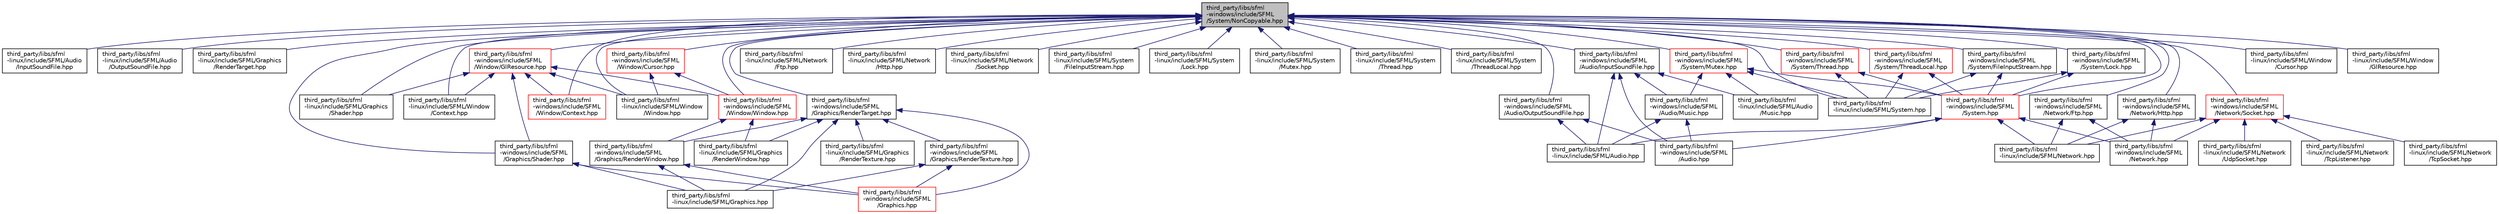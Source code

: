 digraph "third_party/libs/sfml-windows/include/SFML/System/NonCopyable.hpp"
{
 // LATEX_PDF_SIZE
  edge [fontname="Helvetica",fontsize="10",labelfontname="Helvetica",labelfontsize="10"];
  node [fontname="Helvetica",fontsize="10",shape=record];
  Node1 [label="third_party/libs/sfml\l-windows/include/SFML\l/System/NonCopyable.hpp",height=0.2,width=0.4,color="black", fillcolor="grey75", style="filled", fontcolor="black",tooltip=" "];
  Node1 -> Node2 [dir="back",color="midnightblue",fontsize="10",style="solid",fontname="Helvetica"];
  Node2 [label="third_party/libs/sfml\l-linux/include/SFML/Audio\l/InputSoundFile.hpp",height=0.2,width=0.4,color="black", fillcolor="white", style="filled",URL="$sfml-linux_2include_2SFML_2Audio_2InputSoundFile_8hpp.html",tooltip=" "];
  Node1 -> Node3 [dir="back",color="midnightblue",fontsize="10",style="solid",fontname="Helvetica"];
  Node3 [label="third_party/libs/sfml\l-linux/include/SFML/Audio\l/OutputSoundFile.hpp",height=0.2,width=0.4,color="black", fillcolor="white", style="filled",URL="$sfml-linux_2include_2SFML_2Audio_2OutputSoundFile_8hpp.html",tooltip=" "];
  Node1 -> Node4 [dir="back",color="midnightblue",fontsize="10",style="solid",fontname="Helvetica"];
  Node4 [label="third_party/libs/sfml\l-linux/include/SFML/Graphics\l/RenderTarget.hpp",height=0.2,width=0.4,color="black", fillcolor="white", style="filled",URL="$sfml-linux_2include_2SFML_2Graphics_2RenderTarget_8hpp.html",tooltip=" "];
  Node1 -> Node5 [dir="back",color="midnightblue",fontsize="10",style="solid",fontname="Helvetica"];
  Node5 [label="third_party/libs/sfml\l-linux/include/SFML/Graphics\l/Shader.hpp",height=0.2,width=0.4,color="black", fillcolor="white", style="filled",URL="$sfml-linux_2include_2SFML_2Graphics_2Shader_8hpp.html",tooltip=" "];
  Node1 -> Node6 [dir="back",color="midnightblue",fontsize="10",style="solid",fontname="Helvetica"];
  Node6 [label="third_party/libs/sfml\l-linux/include/SFML/Network\l/Ftp.hpp",height=0.2,width=0.4,color="black", fillcolor="white", style="filled",URL="$sfml-linux_2include_2SFML_2Network_2Ftp_8hpp.html",tooltip=" "];
  Node1 -> Node7 [dir="back",color="midnightblue",fontsize="10",style="solid",fontname="Helvetica"];
  Node7 [label="third_party/libs/sfml\l-linux/include/SFML/Network\l/Http.hpp",height=0.2,width=0.4,color="black", fillcolor="white", style="filled",URL="$sfml-linux_2include_2SFML_2Network_2Http_8hpp.html",tooltip=" "];
  Node1 -> Node8 [dir="back",color="midnightblue",fontsize="10",style="solid",fontname="Helvetica"];
  Node8 [label="third_party/libs/sfml\l-linux/include/SFML/Network\l/Socket.hpp",height=0.2,width=0.4,color="black", fillcolor="white", style="filled",URL="$sfml-linux_2include_2SFML_2Network_2Socket_8hpp.html",tooltip=" "];
  Node1 -> Node9 [dir="back",color="midnightblue",fontsize="10",style="solid",fontname="Helvetica"];
  Node9 [label="third_party/libs/sfml\l-linux/include/SFML/System\l/FileInputStream.hpp",height=0.2,width=0.4,color="black", fillcolor="white", style="filled",URL="$sfml-linux_2include_2SFML_2System_2FileInputStream_8hpp.html",tooltip=" "];
  Node1 -> Node10 [dir="back",color="midnightblue",fontsize="10",style="solid",fontname="Helvetica"];
  Node10 [label="third_party/libs/sfml\l-linux/include/SFML/System\l/Lock.hpp",height=0.2,width=0.4,color="black", fillcolor="white", style="filled",URL="$sfml-linux_2include_2SFML_2System_2Lock_8hpp.html",tooltip=" "];
  Node1 -> Node11 [dir="back",color="midnightblue",fontsize="10",style="solid",fontname="Helvetica"];
  Node11 [label="third_party/libs/sfml\l-linux/include/SFML/System\l/Mutex.hpp",height=0.2,width=0.4,color="black", fillcolor="white", style="filled",URL="$sfml-linux_2include_2SFML_2System_2Mutex_8hpp.html",tooltip=" "];
  Node1 -> Node12 [dir="back",color="midnightblue",fontsize="10",style="solid",fontname="Helvetica"];
  Node12 [label="third_party/libs/sfml\l-linux/include/SFML/System\l/Thread.hpp",height=0.2,width=0.4,color="black", fillcolor="white", style="filled",URL="$sfml-linux_2include_2SFML_2System_2Thread_8hpp.html",tooltip=" "];
  Node1 -> Node13 [dir="back",color="midnightblue",fontsize="10",style="solid",fontname="Helvetica"];
  Node13 [label="third_party/libs/sfml\l-linux/include/SFML/System\l/ThreadLocal.hpp",height=0.2,width=0.4,color="black", fillcolor="white", style="filled",URL="$sfml-linux_2include_2SFML_2System_2ThreadLocal_8hpp.html",tooltip=" "];
  Node1 -> Node14 [dir="back",color="midnightblue",fontsize="10",style="solid",fontname="Helvetica"];
  Node14 [label="third_party/libs/sfml\l-linux/include/SFML/System.hpp",height=0.2,width=0.4,color="black", fillcolor="white", style="filled",URL="$sfml-linux_2include_2SFML_2System_8hpp.html",tooltip=" "];
  Node1 -> Node15 [dir="back",color="midnightblue",fontsize="10",style="solid",fontname="Helvetica"];
  Node15 [label="third_party/libs/sfml\l-linux/include/SFML/Window\l/Context.hpp",height=0.2,width=0.4,color="black", fillcolor="white", style="filled",URL="$sfml-linux_2include_2SFML_2Window_2Context_8hpp.html",tooltip=" "];
  Node1 -> Node16 [dir="back",color="midnightblue",fontsize="10",style="solid",fontname="Helvetica"];
  Node16 [label="third_party/libs/sfml\l-linux/include/SFML/Window\l/Cursor.hpp",height=0.2,width=0.4,color="black", fillcolor="white", style="filled",URL="$sfml-linux_2include_2SFML_2Window_2Cursor_8hpp.html",tooltip=" "];
  Node1 -> Node17 [dir="back",color="midnightblue",fontsize="10",style="solid",fontname="Helvetica"];
  Node17 [label="third_party/libs/sfml\l-linux/include/SFML/Window\l/GlResource.hpp",height=0.2,width=0.4,color="black", fillcolor="white", style="filled",URL="$sfml-linux_2include_2SFML_2Window_2GlResource_8hpp.html",tooltip=" "];
  Node1 -> Node18 [dir="back",color="midnightblue",fontsize="10",style="solid",fontname="Helvetica"];
  Node18 [label="third_party/libs/sfml\l-linux/include/SFML/Window\l/Window.hpp",height=0.2,width=0.4,color="black", fillcolor="white", style="filled",URL="$sfml-linux_2include_2SFML_2Window_2Window_8hpp.html",tooltip=" "];
  Node1 -> Node19 [dir="back",color="midnightblue",fontsize="10",style="solid",fontname="Helvetica"];
  Node19 [label="third_party/libs/sfml\l-windows/include/SFML\l/Audio/InputSoundFile.hpp",height=0.2,width=0.4,color="black", fillcolor="white", style="filled",URL="$sfml-windows_2include_2SFML_2Audio_2InputSoundFile_8hpp.html",tooltip=" "];
  Node19 -> Node20 [dir="back",color="midnightblue",fontsize="10",style="solid",fontname="Helvetica"];
  Node20 [label="third_party/libs/sfml\l-linux/include/SFML/Audio\l/Music.hpp",height=0.2,width=0.4,color="black", fillcolor="white", style="filled",URL="$sfml-linux_2include_2SFML_2Audio_2Music_8hpp.html",tooltip=" "];
  Node19 -> Node21 [dir="back",color="midnightblue",fontsize="10",style="solid",fontname="Helvetica"];
  Node21 [label="third_party/libs/sfml\l-linux/include/SFML/Audio.hpp",height=0.2,width=0.4,color="black", fillcolor="white", style="filled",URL="$sfml-linux_2include_2SFML_2Audio_8hpp.html",tooltip=" "];
  Node19 -> Node22 [dir="back",color="midnightblue",fontsize="10",style="solid",fontname="Helvetica"];
  Node22 [label="third_party/libs/sfml\l-windows/include/SFML\l/Audio/Music.hpp",height=0.2,width=0.4,color="black", fillcolor="white", style="filled",URL="$sfml-windows_2include_2SFML_2Audio_2Music_8hpp.html",tooltip=" "];
  Node22 -> Node21 [dir="back",color="midnightblue",fontsize="10",style="solid",fontname="Helvetica"];
  Node22 -> Node23 [dir="back",color="midnightblue",fontsize="10",style="solid",fontname="Helvetica"];
  Node23 [label="third_party/libs/sfml\l-windows/include/SFML\l/Audio.hpp",height=0.2,width=0.4,color="black", fillcolor="white", style="filled",URL="$sfml-windows_2include_2SFML_2Audio_8hpp.html",tooltip=" "];
  Node19 -> Node23 [dir="back",color="midnightblue",fontsize="10",style="solid",fontname="Helvetica"];
  Node1 -> Node24 [dir="back",color="midnightblue",fontsize="10",style="solid",fontname="Helvetica"];
  Node24 [label="third_party/libs/sfml\l-windows/include/SFML\l/Audio/OutputSoundFile.hpp",height=0.2,width=0.4,color="black", fillcolor="white", style="filled",URL="$sfml-windows_2include_2SFML_2Audio_2OutputSoundFile_8hpp.html",tooltip=" "];
  Node24 -> Node21 [dir="back",color="midnightblue",fontsize="10",style="solid",fontname="Helvetica"];
  Node24 -> Node23 [dir="back",color="midnightblue",fontsize="10",style="solid",fontname="Helvetica"];
  Node1 -> Node25 [dir="back",color="midnightblue",fontsize="10",style="solid",fontname="Helvetica"];
  Node25 [label="third_party/libs/sfml\l-windows/include/SFML\l/Graphics/RenderTarget.hpp",height=0.2,width=0.4,color="black", fillcolor="white", style="filled",URL="$sfml-windows_2include_2SFML_2Graphics_2RenderTarget_8hpp.html",tooltip=" "];
  Node25 -> Node26 [dir="back",color="midnightblue",fontsize="10",style="solid",fontname="Helvetica"];
  Node26 [label="third_party/libs/sfml\l-linux/include/SFML/Graphics\l/RenderTexture.hpp",height=0.2,width=0.4,color="black", fillcolor="white", style="filled",URL="$sfml-linux_2include_2SFML_2Graphics_2RenderTexture_8hpp.html",tooltip=" "];
  Node25 -> Node27 [dir="back",color="midnightblue",fontsize="10",style="solid",fontname="Helvetica"];
  Node27 [label="third_party/libs/sfml\l-linux/include/SFML/Graphics\l/RenderWindow.hpp",height=0.2,width=0.4,color="black", fillcolor="white", style="filled",URL="$sfml-linux_2include_2SFML_2Graphics_2RenderWindow_8hpp.html",tooltip=" "];
  Node25 -> Node28 [dir="back",color="midnightblue",fontsize="10",style="solid",fontname="Helvetica"];
  Node28 [label="third_party/libs/sfml\l-linux/include/SFML/Graphics.hpp",height=0.2,width=0.4,color="black", fillcolor="white", style="filled",URL="$sfml-linux_2include_2SFML_2Graphics_8hpp.html",tooltip=" "];
  Node25 -> Node29 [dir="back",color="midnightblue",fontsize="10",style="solid",fontname="Helvetica"];
  Node29 [label="third_party/libs/sfml\l-windows/include/SFML\l/Graphics/RenderTexture.hpp",height=0.2,width=0.4,color="black", fillcolor="white", style="filled",URL="$sfml-windows_2include_2SFML_2Graphics_2RenderTexture_8hpp.html",tooltip=" "];
  Node29 -> Node28 [dir="back",color="midnightblue",fontsize="10",style="solid",fontname="Helvetica"];
  Node29 -> Node30 [dir="back",color="midnightblue",fontsize="10",style="solid",fontname="Helvetica"];
  Node30 [label="third_party/libs/sfml\l-windows/include/SFML\l/Graphics.hpp",height=0.2,width=0.4,color="red", fillcolor="white", style="filled",URL="$sfml-windows_2include_2SFML_2Graphics_8hpp.html",tooltip=" "];
  Node25 -> Node32 [dir="back",color="midnightblue",fontsize="10",style="solid",fontname="Helvetica"];
  Node32 [label="third_party/libs/sfml\l-windows/include/SFML\l/Graphics/RenderWindow.hpp",height=0.2,width=0.4,color="black", fillcolor="white", style="filled",URL="$sfml-windows_2include_2SFML_2Graphics_2RenderWindow_8hpp.html",tooltip=" "];
  Node32 -> Node28 [dir="back",color="midnightblue",fontsize="10",style="solid",fontname="Helvetica"];
  Node32 -> Node30 [dir="back",color="midnightblue",fontsize="10",style="solid",fontname="Helvetica"];
  Node25 -> Node30 [dir="back",color="midnightblue",fontsize="10",style="solid",fontname="Helvetica"];
  Node1 -> Node33 [dir="back",color="midnightblue",fontsize="10",style="solid",fontname="Helvetica"];
  Node33 [label="third_party/libs/sfml\l-windows/include/SFML\l/Graphics/Shader.hpp",height=0.2,width=0.4,color="black", fillcolor="white", style="filled",URL="$sfml-windows_2include_2SFML_2Graphics_2Shader_8hpp.html",tooltip=" "];
  Node33 -> Node28 [dir="back",color="midnightblue",fontsize="10",style="solid",fontname="Helvetica"];
  Node33 -> Node30 [dir="back",color="midnightblue",fontsize="10",style="solid",fontname="Helvetica"];
  Node1 -> Node34 [dir="back",color="midnightblue",fontsize="10",style="solid",fontname="Helvetica"];
  Node34 [label="third_party/libs/sfml\l-windows/include/SFML\l/Network/Ftp.hpp",height=0.2,width=0.4,color="black", fillcolor="white", style="filled",URL="$sfml-windows_2include_2SFML_2Network_2Ftp_8hpp.html",tooltip=" "];
  Node34 -> Node35 [dir="back",color="midnightblue",fontsize="10",style="solid",fontname="Helvetica"];
  Node35 [label="third_party/libs/sfml\l-linux/include/SFML/Network.hpp",height=0.2,width=0.4,color="black", fillcolor="white", style="filled",URL="$sfml-linux_2include_2SFML_2Network_8hpp.html",tooltip=" "];
  Node34 -> Node36 [dir="back",color="midnightblue",fontsize="10",style="solid",fontname="Helvetica"];
  Node36 [label="third_party/libs/sfml\l-windows/include/SFML\l/Network.hpp",height=0.2,width=0.4,color="black", fillcolor="white", style="filled",URL="$sfml-windows_2include_2SFML_2Network_8hpp.html",tooltip=" "];
  Node1 -> Node37 [dir="back",color="midnightblue",fontsize="10",style="solid",fontname="Helvetica"];
  Node37 [label="third_party/libs/sfml\l-windows/include/SFML\l/Network/Http.hpp",height=0.2,width=0.4,color="black", fillcolor="white", style="filled",URL="$sfml-windows_2include_2SFML_2Network_2Http_8hpp.html",tooltip=" "];
  Node37 -> Node35 [dir="back",color="midnightblue",fontsize="10",style="solid",fontname="Helvetica"];
  Node37 -> Node36 [dir="back",color="midnightblue",fontsize="10",style="solid",fontname="Helvetica"];
  Node1 -> Node38 [dir="back",color="midnightblue",fontsize="10",style="solid",fontname="Helvetica"];
  Node38 [label="third_party/libs/sfml\l-windows/include/SFML\l/Network/Socket.hpp",height=0.2,width=0.4,color="red", fillcolor="white", style="filled",URL="$sfml-windows_2include_2SFML_2Network_2Socket_8hpp.html",tooltip=" "];
  Node38 -> Node39 [dir="back",color="midnightblue",fontsize="10",style="solid",fontname="Helvetica"];
  Node39 [label="third_party/libs/sfml\l-linux/include/SFML/Network\l/TcpListener.hpp",height=0.2,width=0.4,color="black", fillcolor="white", style="filled",URL="$sfml-linux_2include_2SFML_2Network_2TcpListener_8hpp.html",tooltip=" "];
  Node38 -> Node40 [dir="back",color="midnightblue",fontsize="10",style="solid",fontname="Helvetica"];
  Node40 [label="third_party/libs/sfml\l-linux/include/SFML/Network\l/TcpSocket.hpp",height=0.2,width=0.4,color="black", fillcolor="white", style="filled",URL="$sfml-linux_2include_2SFML_2Network_2TcpSocket_8hpp.html",tooltip=" "];
  Node38 -> Node41 [dir="back",color="midnightblue",fontsize="10",style="solid",fontname="Helvetica"];
  Node41 [label="third_party/libs/sfml\l-linux/include/SFML/Network\l/UdpSocket.hpp",height=0.2,width=0.4,color="black", fillcolor="white", style="filled",URL="$sfml-linux_2include_2SFML_2Network_2UdpSocket_8hpp.html",tooltip=" "];
  Node38 -> Node35 [dir="back",color="midnightblue",fontsize="10",style="solid",fontname="Helvetica"];
  Node38 -> Node36 [dir="back",color="midnightblue",fontsize="10",style="solid",fontname="Helvetica"];
  Node1 -> Node45 [dir="back",color="midnightblue",fontsize="10",style="solid",fontname="Helvetica"];
  Node45 [label="third_party/libs/sfml\l-windows/include/SFML\l/System/FileInputStream.hpp",height=0.2,width=0.4,color="black", fillcolor="white", style="filled",URL="$sfml-windows_2include_2SFML_2System_2FileInputStream_8hpp.html",tooltip=" "];
  Node45 -> Node14 [dir="back",color="midnightblue",fontsize="10",style="solid",fontname="Helvetica"];
  Node45 -> Node46 [dir="back",color="midnightblue",fontsize="10",style="solid",fontname="Helvetica"];
  Node46 [label="third_party/libs/sfml\l-windows/include/SFML\l/System.hpp",height=0.2,width=0.4,color="red", fillcolor="white", style="filled",URL="$sfml-windows_2include_2SFML_2System_8hpp.html",tooltip=" "];
  Node46 -> Node21 [dir="back",color="midnightblue",fontsize="10",style="solid",fontname="Helvetica"];
  Node46 -> Node35 [dir="back",color="midnightblue",fontsize="10",style="solid",fontname="Helvetica"];
  Node46 -> Node23 [dir="back",color="midnightblue",fontsize="10",style="solid",fontname="Helvetica"];
  Node46 -> Node36 [dir="back",color="midnightblue",fontsize="10",style="solid",fontname="Helvetica"];
  Node1 -> Node49 [dir="back",color="midnightblue",fontsize="10",style="solid",fontname="Helvetica"];
  Node49 [label="third_party/libs/sfml\l-windows/include/SFML\l/System/Lock.hpp",height=0.2,width=0.4,color="black", fillcolor="white", style="filled",URL="$sfml-windows_2include_2SFML_2System_2Lock_8hpp.html",tooltip=" "];
  Node49 -> Node14 [dir="back",color="midnightblue",fontsize="10",style="solid",fontname="Helvetica"];
  Node49 -> Node46 [dir="back",color="midnightblue",fontsize="10",style="solid",fontname="Helvetica"];
  Node1 -> Node50 [dir="back",color="midnightblue",fontsize="10",style="solid",fontname="Helvetica"];
  Node50 [label="third_party/libs/sfml\l-windows/include/SFML\l/System/Mutex.hpp",height=0.2,width=0.4,color="red", fillcolor="white", style="filled",URL="$sfml-windows_2include_2SFML_2System_2Mutex_8hpp.html",tooltip=" "];
  Node50 -> Node20 [dir="back",color="midnightblue",fontsize="10",style="solid",fontname="Helvetica"];
  Node50 -> Node14 [dir="back",color="midnightblue",fontsize="10",style="solid",fontname="Helvetica"];
  Node50 -> Node22 [dir="back",color="midnightblue",fontsize="10",style="solid",fontname="Helvetica"];
  Node50 -> Node46 [dir="back",color="midnightblue",fontsize="10",style="solid",fontname="Helvetica"];
  Node1 -> Node53 [dir="back",color="midnightblue",fontsize="10",style="solid",fontname="Helvetica"];
  Node53 [label="third_party/libs/sfml\l-windows/include/SFML\l/System/Thread.hpp",height=0.2,width=0.4,color="red", fillcolor="white", style="filled",URL="$sfml-windows_2include_2SFML_2System_2Thread_8hpp.html",tooltip=" "];
  Node53 -> Node14 [dir="back",color="midnightblue",fontsize="10",style="solid",fontname="Helvetica"];
  Node53 -> Node46 [dir="back",color="midnightblue",fontsize="10",style="solid",fontname="Helvetica"];
  Node1 -> Node58 [dir="back",color="midnightblue",fontsize="10",style="solid",fontname="Helvetica"];
  Node58 [label="third_party/libs/sfml\l-windows/include/SFML\l/System/ThreadLocal.hpp",height=0.2,width=0.4,color="red", fillcolor="white", style="filled",URL="$sfml-windows_2include_2SFML_2System_2ThreadLocal_8hpp.html",tooltip=" "];
  Node58 -> Node14 [dir="back",color="midnightblue",fontsize="10",style="solid",fontname="Helvetica"];
  Node58 -> Node46 [dir="back",color="midnightblue",fontsize="10",style="solid",fontname="Helvetica"];
  Node1 -> Node46 [dir="back",color="midnightblue",fontsize="10",style="solid",fontname="Helvetica"];
  Node1 -> Node61 [dir="back",color="midnightblue",fontsize="10",style="solid",fontname="Helvetica"];
  Node61 [label="third_party/libs/sfml\l-windows/include/SFML\l/Window/Context.hpp",height=0.2,width=0.4,color="red", fillcolor="white", style="filled",URL="$sfml-windows_2include_2SFML_2Window_2Context_8hpp.html",tooltip=" "];
  Node1 -> Node62 [dir="back",color="midnightblue",fontsize="10",style="solid",fontname="Helvetica"];
  Node62 [label="third_party/libs/sfml\l-windows/include/SFML\l/Window/Cursor.hpp",height=0.2,width=0.4,color="red", fillcolor="white", style="filled",URL="$sfml-windows_2include_2SFML_2Window_2Cursor_8hpp.html",tooltip=" "];
  Node62 -> Node18 [dir="back",color="midnightblue",fontsize="10",style="solid",fontname="Helvetica"];
  Node62 -> Node63 [dir="back",color="midnightblue",fontsize="10",style="solid",fontname="Helvetica"];
  Node63 [label="third_party/libs/sfml\l-windows/include/SFML\l/Window/Window.hpp",height=0.2,width=0.4,color="red", fillcolor="white", style="filled",URL="$sfml-windows_2include_2SFML_2Window_2Window_8hpp.html",tooltip=" "];
  Node63 -> Node27 [dir="back",color="midnightblue",fontsize="10",style="solid",fontname="Helvetica"];
  Node63 -> Node32 [dir="back",color="midnightblue",fontsize="10",style="solid",fontname="Helvetica"];
  Node1 -> Node64 [dir="back",color="midnightblue",fontsize="10",style="solid",fontname="Helvetica"];
  Node64 [label="third_party/libs/sfml\l-windows/include/SFML\l/Window/GlResource.hpp",height=0.2,width=0.4,color="red", fillcolor="white", style="filled",URL="$sfml-windows_2include_2SFML_2Window_2GlResource_8hpp.html",tooltip=" "];
  Node64 -> Node5 [dir="back",color="midnightblue",fontsize="10",style="solid",fontname="Helvetica"];
  Node64 -> Node15 [dir="back",color="midnightblue",fontsize="10",style="solid",fontname="Helvetica"];
  Node64 -> Node18 [dir="back",color="midnightblue",fontsize="10",style="solid",fontname="Helvetica"];
  Node64 -> Node33 [dir="back",color="midnightblue",fontsize="10",style="solid",fontname="Helvetica"];
  Node64 -> Node61 [dir="back",color="midnightblue",fontsize="10",style="solid",fontname="Helvetica"];
  Node64 -> Node63 [dir="back",color="midnightblue",fontsize="10",style="solid",fontname="Helvetica"];
  Node1 -> Node63 [dir="back",color="midnightblue",fontsize="10",style="solid",fontname="Helvetica"];
}
